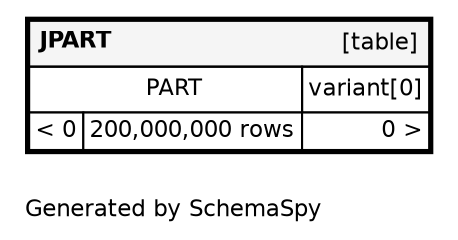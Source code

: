 digraph "oneDegreeRelationshipsDiagram" {
  graph [    rankdir="RL"    bgcolor="#ffffff"    label="\nGenerated by SchemaSpy"    labeljust="l"    nodesep="0.18"    ranksep="0.46"    fontname="Helvetica"    fontsize="11"    ration="compress"  ];  node [    fontname="Helvetica"    fontsize="11"    shape="plaintext"  ];  edge [    arrowsize="0.8"  ];
  "JPART" [
   label=<
    <TABLE BORDER="2" CELLBORDER="1" CELLSPACING="0" BGCOLOR="#ffffff">
      <TR><TD COLSPAN="4"  BGCOLOR="#f5f5f5"><TABLE BORDER="0" CELLSPACING="0"><TR><TD ALIGN="LEFT" FIXEDSIZE="TRUE" WIDTH="39" HEIGHT="16"><B>JPART</B></TD><TD ALIGN="RIGHT">[table]</TD></TR></TABLE></TD></TR>
      <TR><TD PORT="PART" COLSPAN="2" ALIGN="LEFT"><TABLE BORDER="0" CELLSPACING="0" ALIGN="LEFT"><TR ALIGN="LEFT"><TD ALIGN="LEFT" FIXEDSIZE="TRUE" WIDTH="15" HEIGHT="16"></TD><TD ALIGN="LEFT" FIXEDSIZE="TRUE" WIDTH="39" HEIGHT="16">PART</TD></TR></TABLE></TD><TD PORT="PART.type" ALIGN="LEFT">variant[0]</TD></TR>
      <TR><TD ALIGN="LEFT" BGCOLOR="#ffffff">&lt; 0</TD><TD ALIGN="RIGHT" BGCOLOR="#ffffff">200,000,000 rows</TD><TD ALIGN="RIGHT" BGCOLOR="#ffffff">0 &gt;</TD></TR>
    </TABLE>>
    URL="JPART.html"
    target="_top"
    tooltip="JPART"
  ];
}
